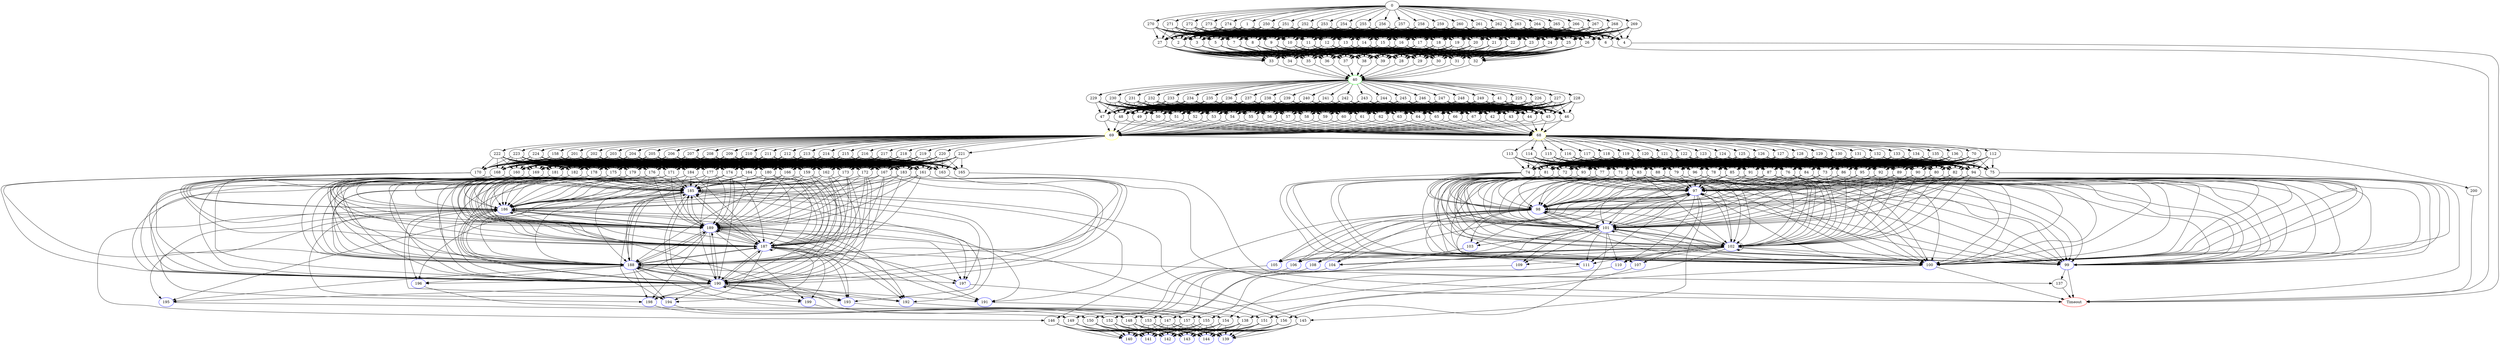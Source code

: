digraph G {
	0 -> 1;
	0 -> 250;
	0 -> 251;
	0 -> 252;
	0 -> 253;
	0 -> 254;
	0 -> 255;
	0 -> 256;
	0 -> 257;
	0 -> 258;
	0 -> 259;
	0 -> 260;
	0 -> 261;
	0 -> 262;
	0 -> 263;
	0 -> 264;
	0 -> 265;
	0 -> 266;
	0 -> 267;
	0 -> 268;
	0 -> 269;
	0 -> 270;
	0 -> 271;
	0 -> 272;
	0 -> 273;
	0 -> 274;
	1 -> 2;
	1 -> 3;
	1 -> 4;
	1 -> 5;
	1 -> 6;
	1 -> 7;
	1 -> 8;
	1 -> 9;
	1 -> 10;
	1 -> 11;
	1 -> 12;
	1 -> 13;
	1 -> 14;
	1 -> 15;
	1 -> 16;
	1 -> 17;
	1 -> 18;
	1 -> 19;
	1 -> 20;
	1 -> 21;
	1 -> 22;
	1 -> 23;
	1 -> 24;
	1 -> 25;
	1 -> 26;
	1 -> 27;
	2 -> 28;
	2 -> 29;
	2 -> 30;
	2 -> 31;
	2 -> 32;
	2 -> 33;
	2 -> 34;
	2 -> 35;
	2 -> 36;
	2 -> 37;
	2 -> 38;
	2 -> 39;
	3 -> 28;
	3 -> 29;
	3 -> 30;
	3 -> 31;
	3 -> 32;
	3 -> 33;
	3 -> 34;
	3 -> 35;
	3 -> 36;
	3 -> 37;
	3 -> 38;
	3 -> 39;
	4 -> "Timeout";
Timeout [color=red];
	5 -> 28;
	5 -> 29;
	5 -> 30;
	5 -> 31;
	5 -> 32;
	5 -> 33;
	5 -> 34;
	5 -> 35;
	5 -> 36;
	5 -> 37;
	5 -> 38;
	5 -> 39;
	6 -> "Timeout";
Timeout [color=red];
	7 -> 28;
	7 -> 29;
	7 -> 30;
	7 -> 31;
	7 -> 32;
	7 -> 33;
	7 -> 34;
	7 -> 35;
	7 -> 36;
	7 -> 37;
	7 -> 38;
	7 -> 39;
	8 -> 28;
	8 -> 29;
	8 -> 30;
	8 -> 31;
	8 -> 32;
	8 -> 33;
	8 -> 34;
	8 -> 35;
	8 -> 36;
	8 -> 37;
	8 -> 38;
	8 -> 39;
	9 -> 28;
	9 -> 29;
	9 -> 30;
	9 -> 31;
	9 -> 32;
	9 -> 33;
	9 -> 34;
	9 -> 35;
	9 -> 36;
	9 -> 37;
	9 -> 38;
	9 -> 39;
	10 -> 28;
	10 -> 29;
	10 -> 30;
	10 -> 31;
	10 -> 32;
	10 -> 33;
	10 -> 34;
	10 -> 35;
	10 -> 36;
	10 -> 37;
	10 -> 38;
	10 -> 39;
	11 -> 28;
	11 -> 29;
	11 -> 30;
	11 -> 31;
	11 -> 32;
	11 -> 33;
	11 -> 34;
	11 -> 35;
	11 -> 36;
	11 -> 37;
	11 -> 38;
	11 -> 39;
	12 -> 28;
	12 -> 29;
	12 -> 30;
	12 -> 31;
	12 -> 32;
	12 -> 33;
	12 -> 34;
	12 -> 35;
	12 -> 36;
	12 -> 37;
	12 -> 38;
	12 -> 39;
	13 -> 28;
	13 -> 29;
	13 -> 30;
	13 -> 31;
	13 -> 32;
	13 -> 33;
	13 -> 34;
	13 -> 35;
	13 -> 36;
	13 -> 37;
	13 -> 38;
	13 -> 39;
	14 -> 28;
	14 -> 29;
	14 -> 30;
	14 -> 31;
	14 -> 32;
	14 -> 33;
	14 -> 34;
	14 -> 35;
	14 -> 36;
	14 -> 37;
	14 -> 38;
	14 -> 39;
	15 -> 28;
	15 -> 29;
	15 -> 30;
	15 -> 31;
	15 -> 32;
	15 -> 33;
	15 -> 34;
	15 -> 35;
	15 -> 36;
	15 -> 37;
	15 -> 38;
	15 -> 39;
	16 -> 28;
	16 -> 29;
	16 -> 30;
	16 -> 31;
	16 -> 32;
	16 -> 33;
	16 -> 34;
	16 -> 35;
	16 -> 36;
	16 -> 37;
	16 -> 38;
	16 -> 39;
	17 -> 28;
	17 -> 29;
	17 -> 30;
	17 -> 31;
	17 -> 32;
	17 -> 33;
	17 -> 34;
	17 -> 35;
	17 -> 36;
	17 -> 37;
	17 -> 38;
	17 -> 39;
	18 -> 28;
	18 -> 29;
	18 -> 30;
	18 -> 31;
	18 -> 32;
	18 -> 33;
	18 -> 34;
	18 -> 35;
	18 -> 36;
	18 -> 37;
	18 -> 38;
	18 -> 39;
	19 -> 28;
	19 -> 29;
	19 -> 30;
	19 -> 31;
	19 -> 32;
	19 -> 33;
	19 -> 34;
	19 -> 35;
	19 -> 36;
	19 -> 37;
	19 -> 38;
	19 -> 39;
	20 -> 28;
	20 -> 29;
	20 -> 30;
	20 -> 31;
	20 -> 32;
	20 -> 33;
	20 -> 34;
	20 -> 35;
	20 -> 36;
	20 -> 37;
	20 -> 38;
	20 -> 39;
	21 -> 28;
	21 -> 29;
	21 -> 30;
	21 -> 31;
	21 -> 32;
	21 -> 33;
	21 -> 34;
	21 -> 35;
	21 -> 36;
	21 -> 37;
	21 -> 38;
	21 -> 39;
	22 -> 28;
	22 -> 29;
	22 -> 30;
	22 -> 31;
	22 -> 32;
	22 -> 33;
	22 -> 34;
	22 -> 35;
	22 -> 36;
	22 -> 37;
	22 -> 38;
	22 -> 39;
	23 -> 28;
	23 -> 29;
	23 -> 30;
	23 -> 31;
	23 -> 32;
	23 -> 33;
	23 -> 34;
	23 -> 35;
	23 -> 36;
	23 -> 37;
	23 -> 38;
	23 -> 39;
	24 -> 28;
	24 -> 29;
	24 -> 30;
	24 -> 31;
	24 -> 32;
	24 -> 33;
	24 -> 34;
	24 -> 35;
	24 -> 36;
	24 -> 37;
	24 -> 38;
	24 -> 39;
	25 -> 28;
	25 -> 29;
	25 -> 30;
	25 -> 31;
	25 -> 32;
	25 -> 33;
	25 -> 34;
	25 -> 35;
	25 -> 36;
	25 -> 37;
	25 -> 38;
	25 -> 39;
	26 -> 28;
	26 -> 29;
	26 -> 30;
	26 -> 31;
	26 -> 32;
	26 -> 33;
	26 -> 34;
	26 -> 35;
	26 -> 36;
	26 -> 37;
	26 -> 38;
	26 -> 39;
	27 -> 28;
	27 -> 29;
	27 -> 30;
	27 -> 31;
	27 -> 32;
	27 -> 33;
	27 -> 34;
	27 -> 35;
	27 -> 36;
	27 -> 37;
	27 -> 38;
	27 -> 39;
	28 -> "40";
40 [color=green];
	29 -> "40";
40 [color=green];
	30 -> "40";
40 [color=green];
	31 -> "40";
40 [color=green];
	32 -> "40";
40 [color=green];
	33 -> "40";
40 [color=green];
	34 -> "40";
40 [color=green];
	35 -> "40";
40 [color=green];
	36 -> "40";
40 [color=green];
	37 -> "40";
40 [color=green];
	38 -> "40";
40 [color=green];
	39 -> "40";
40 [color=green];
	40 -> 41;
	40 -> 225;
	40 -> 226;
	40 -> 227;
	40 -> 228;
	40 -> 229;
	40 -> 230;
	40 -> 231;
	40 -> 232;
	40 -> 233;
	40 -> 234;
	40 -> 235;
	40 -> 236;
	40 -> 237;
	40 -> 238;
	40 -> 239;
	40 -> 240;
	40 -> 241;
	40 -> 242;
	40 -> 243;
	40 -> 244;
	40 -> 245;
	40 -> 246;
	40 -> 247;
	40 -> 248;
	40 -> 249;
	41 -> 42;
	41 -> 43;
	41 -> 44;
	41 -> 45;
	41 -> 46;
	41 -> 47;
	41 -> 48;
	41 -> 49;
	41 -> 50;
	41 -> 51;
	41 -> 52;
	41 -> 53;
	41 -> 54;
	41 -> 55;
	41 -> 56;
	41 -> 57;
	41 -> 58;
	41 -> 59;
	41 -> 60;
	41 -> 61;
	41 -> 62;
	41 -> 63;
	41 -> 64;
	41 -> 65;
	41 -> 66;
	41 -> 67;
	42 -> "68";
68 [color=yellow];
	42 -> "69";
69 [color=yellow];
	43 -> "68";
68 [color=yellow];
	43 -> "69";
69 [color=yellow];
	44 -> "68";
68 [color=yellow];
	44 -> "69";
69 [color=yellow];
	45 -> "68";
68 [color=yellow];
	45 -> "69";
69 [color=yellow];
	46 -> "68";
68 [color=yellow];
	46 -> "69";
69 [color=yellow];
	47 -> "68";
68 [color=yellow];
	47 -> "69";
69 [color=yellow];
	48 -> "68";
68 [color=yellow];
	48 -> "69";
69 [color=yellow];
	49 -> "68";
68 [color=yellow];
	49 -> "69";
69 [color=yellow];
	50 -> "68";
68 [color=yellow];
	50 -> "69";
69 [color=yellow];
	51 -> "68";
68 [color=yellow];
	51 -> "69";
69 [color=yellow];
	52 -> "68";
68 [color=yellow];
	52 -> "69";
69 [color=yellow];
	53 -> "68";
68 [color=yellow];
	53 -> "69";
69 [color=yellow];
	54 -> "68";
68 [color=yellow];
	54 -> "69";
69 [color=yellow];
	55 -> "68";
68 [color=yellow];
	55 -> "69";
69 [color=yellow];
	56 -> "68";
68 [color=yellow];
	56 -> "69";
69 [color=yellow];
	57 -> "68";
68 [color=yellow];
	57 -> "69";
69 [color=yellow];
	58 -> "68";
68 [color=yellow];
	58 -> "69";
69 [color=yellow];
	59 -> "68";
68 [color=yellow];
	59 -> "69";
69 [color=yellow];
	60 -> "68";
68 [color=yellow];
	60 -> "69";
69 [color=yellow];
	61 -> "68";
68 [color=yellow];
	61 -> "69";
69 [color=yellow];
	62 -> "68";
68 [color=yellow];
	62 -> "69";
69 [color=yellow];
	63 -> "68";
68 [color=yellow];
	63 -> "69";
69 [color=yellow];
	64 -> "68";
68 [color=yellow];
	64 -> "69";
69 [color=yellow];
	65 -> "68";
68 [color=yellow];
	65 -> "69";
69 [color=yellow];
	66 -> "68";
68 [color=yellow];
	66 -> "69";
69 [color=yellow];
	67 -> "68";
68 [color=yellow];
	67 -> "69";
69 [color=yellow];
	68 -> 70;
	68 -> 112;
	68 -> 113;
	68 -> 114;
	68 -> 115;
	68 -> 116;
	68 -> 117;
	68 -> 118;
	68 -> 119;
	68 -> 120;
	68 -> 121;
	68 -> 122;
	68 -> 123;
	68 -> 124;
	68 -> 125;
	68 -> 126;
	68 -> 127;
	68 -> 128;
	68 -> 129;
	68 -> 130;
	68 -> 131;
	68 -> 132;
	68 -> 133;
	68 -> 134;
	68 -> 135;
	68 -> 136;
	69 -> 158;
	69 -> 200;
	69 -> 201;
	69 -> 202;
	69 -> 203;
	69 -> 204;
	69 -> 205;
	69 -> 206;
	69 -> 207;
	69 -> 208;
	69 -> 209;
	69 -> 210;
	69 -> 211;
	69 -> 212;
	69 -> 213;
	69 -> 214;
	69 -> 215;
	69 -> 216;
	69 -> 217;
	69 -> 218;
	69 -> 219;
	69 -> 220;
	69 -> 221;
	69 -> 222;
	69 -> 223;
	69 -> 224;
	70 -> 71;
	70 -> 72;
	70 -> 73;
	70 -> 74;
	70 -> 75;
	70 -> 76;
	70 -> 77;
	70 -> 78;
	70 -> 79;
	70 -> 80;
	70 -> 81;
	70 -> 82;
	70 -> 83;
	70 -> 84;
	70 -> 85;
	70 -> 86;
	70 -> 87;
	70 -> 88;
	70 -> 89;
	70 -> 90;
	70 -> 91;
	70 -> 92;
	70 -> 93;
	70 -> 94;
	70 -> 95;
	70 -> 96;
	71 -> "97";
97 [color=blue];
	71 -> "98";
98 [color=blue];
	71 -> "99";
99 [color=blue];
	71 -> "100";
100 [color=blue];
	71 -> "101";
101 [color=blue];
	71 -> "102";
102 [color=blue];
	72 -> "97";
97 [color=blue];
	72 -> "98";
98 [color=blue];
	72 -> "99";
99 [color=blue];
	72 -> "100";
100 [color=blue];
	72 -> "101";
101 [color=blue];
	72 -> "102";
102 [color=blue];
	73 -> "97";
97 [color=blue];
	73 -> "98";
98 [color=blue];
	73 -> "99";
99 [color=blue];
	73 -> "100";
100 [color=blue];
	73 -> "101";
101 [color=blue];
	73 -> "102";
102 [color=blue];
	74 -> "97";
97 [color=blue];
	74 -> "98";
98 [color=blue];
	74 -> "99";
99 [color=blue];
	74 -> "100";
100 [color=blue];
	74 -> "101";
101 [color=blue];
	74 -> "102";
102 [color=blue];
	75 -> "Timeout";
Timeout [color=red];
	76 -> "97";
97 [color=blue];
	76 -> "98";
98 [color=blue];
	76 -> "99";
99 [color=blue];
	76 -> "100";
100 [color=blue];
	76 -> "101";
101 [color=blue];
	76 -> "102";
102 [color=blue];
	77 -> "97";
97 [color=blue];
	77 -> "98";
98 [color=blue];
	77 -> "99";
99 [color=blue];
	77 -> "100";
100 [color=blue];
	77 -> "101";
101 [color=blue];
	77 -> "102";
102 [color=blue];
	78 -> "97";
97 [color=blue];
	78 -> "98";
98 [color=blue];
	78 -> "99";
99 [color=blue];
	78 -> "100";
100 [color=blue];
	78 -> "101";
101 [color=blue];
	78 -> "102";
102 [color=blue];
	79 -> "97";
97 [color=blue];
	79 -> "98";
98 [color=blue];
	79 -> "99";
99 [color=blue];
	79 -> "100";
100 [color=blue];
	79 -> "101";
101 [color=blue];
	79 -> "102";
102 [color=blue];
	80 -> "97";
97 [color=blue];
	80 -> "98";
98 [color=blue];
	80 -> "99";
99 [color=blue];
	80 -> "100";
100 [color=blue];
	80 -> "101";
101 [color=blue];
	80 -> "102";
102 [color=blue];
	81 -> "97";
97 [color=blue];
	81 -> "98";
98 [color=blue];
	81 -> "99";
99 [color=blue];
	81 -> "100";
100 [color=blue];
	81 -> "101";
101 [color=blue];
	81 -> "102";
102 [color=blue];
	82 -> "97";
97 [color=blue];
	82 -> "98";
98 [color=blue];
	82 -> "99";
99 [color=blue];
	82 -> "100";
100 [color=blue];
	82 -> "101";
101 [color=blue];
	82 -> "102";
102 [color=blue];
	83 -> "97";
97 [color=blue];
	83 -> "98";
98 [color=blue];
	83 -> "99";
99 [color=blue];
	83 -> "100";
100 [color=blue];
	83 -> "101";
101 [color=blue];
	83 -> "102";
102 [color=blue];
	84 -> "97";
97 [color=blue];
	84 -> "98";
98 [color=blue];
	84 -> "99";
99 [color=blue];
	84 -> "100";
100 [color=blue];
	84 -> "101";
101 [color=blue];
	84 -> "102";
102 [color=blue];
	85 -> "97";
97 [color=blue];
	85 -> "98";
98 [color=blue];
	85 -> "99";
99 [color=blue];
	85 -> "100";
100 [color=blue];
	85 -> "101";
101 [color=blue];
	85 -> "102";
102 [color=blue];
	86 -> "97";
97 [color=blue];
	86 -> "98";
98 [color=blue];
	86 -> "99";
99 [color=blue];
	86 -> "100";
100 [color=blue];
	86 -> "101";
101 [color=blue];
	86 -> "102";
102 [color=blue];
	87 -> "97";
97 [color=blue];
	87 -> "98";
98 [color=blue];
	87 -> "99";
99 [color=blue];
	87 -> "100";
100 [color=blue];
	87 -> "101";
101 [color=blue];
	87 -> "102";
102 [color=blue];
	88 -> "97";
97 [color=blue];
	88 -> "98";
98 [color=blue];
	88 -> "99";
99 [color=blue];
	88 -> "100";
100 [color=blue];
	88 -> "101";
101 [color=blue];
	88 -> "102";
102 [color=blue];
	89 -> "97";
97 [color=blue];
	89 -> "98";
98 [color=blue];
	89 -> "99";
99 [color=blue];
	89 -> "100";
100 [color=blue];
	89 -> "101";
101 [color=blue];
	89 -> "102";
102 [color=blue];
	90 -> "97";
97 [color=blue];
	90 -> "98";
98 [color=blue];
	90 -> "99";
99 [color=blue];
	90 -> "100";
100 [color=blue];
	90 -> "101";
101 [color=blue];
	90 -> "102";
102 [color=blue];
	91 -> "97";
97 [color=blue];
	91 -> "98";
98 [color=blue];
	91 -> "99";
99 [color=blue];
	91 -> "100";
100 [color=blue];
	91 -> "101";
101 [color=blue];
	91 -> "102";
102 [color=blue];
	92 -> "97";
97 [color=blue];
	92 -> "98";
98 [color=blue];
	92 -> "99";
99 [color=blue];
	92 -> "100";
100 [color=blue];
	92 -> "101";
101 [color=blue];
	92 -> "102";
102 [color=blue];
	93 -> "97";
97 [color=blue];
	93 -> "98";
98 [color=blue];
	93 -> "99";
99 [color=blue];
	93 -> "100";
100 [color=blue];
	93 -> "101";
101 [color=blue];
	93 -> "102";
102 [color=blue];
	94 -> "97";
97 [color=blue];
	94 -> "98";
98 [color=blue];
	94 -> "99";
99 [color=blue];
	94 -> "100";
100 [color=blue];
	94 -> "101";
101 [color=blue];
	94 -> "102";
102 [color=blue];
	95 -> "97";
97 [color=blue];
	95 -> "98";
98 [color=blue];
	95 -> "99";
99 [color=blue];
	95 -> "100";
100 [color=blue];
	95 -> "101";
101 [color=blue];
	95 -> "102";
102 [color=blue];
	96 -> "97";
97 [color=blue];
	96 -> "98";
98 [color=blue];
	96 -> "99";
99 [color=blue];
	96 -> "100";
100 [color=blue];
	96 -> "101";
101 [color=blue];
	96 -> "102";
102 [color=blue];
	97 -> "97";
97 [color=blue];
	97 -> "98";
98 [color=blue];
	97 -> "99";
99 [color=blue];
	97 -> "100";
100 [color=blue];
	97 -> "103";
103 [color=blue];
	97 -> "104";
104 [color=blue];
	97 -> "105";
105 [color=blue];
	97 -> "106";
106 [color=blue];
	97 -> "107";
107 [color=blue];
	97 -> "108";
108 [color=blue];
	97 -> "109";
109 [color=blue];
	97 -> "110";
110 [color=blue];
	97 -> "111";
111 [color=blue];
	97 -> 145;
	98 -> "97";
97 [color=blue];
	98 -> "98";
98 [color=blue];
	98 -> "99";
99 [color=blue];
	98 -> "100";
100 [color=blue];
	98 -> "101";
101 [color=blue];
	98 -> "102";
102 [color=blue];
	98 -> "103";
103 [color=blue];
	98 -> "104";
104 [color=blue];
	98 -> "105";
105 [color=blue];
	98 -> "106";
106 [color=blue];
	98 -> "107";
107 [color=blue];
	98 -> "108";
108 [color=blue];
	98 -> "111";
111 [color=blue];
	98 -> 146;
	99 -> 137;
	99 -> "Timeout";
Timeout [color=red];
	100 -> 138;
	100 -> "Timeout";
Timeout [color=red];
	101 -> "97";
97 [color=blue];
	101 -> "98";
98 [color=blue];
	101 -> "99";
99 [color=blue];
	101 -> "100";
100 [color=blue];
	101 -> "101";
101 [color=blue];
	101 -> "102";
102 [color=blue];
	101 -> "103";
103 [color=blue];
	101 -> "104";
104 [color=blue];
	101 -> "105";
105 [color=blue];
	101 -> "106";
106 [color=blue];
	101 -> "109";
109 [color=blue];
	101 -> "110";
110 [color=blue];
	101 -> "111";
111 [color=blue];
	101 -> 156;
	102 -> "97";
97 [color=blue];
	102 -> "99";
99 [color=blue];
	102 -> "100";
100 [color=blue];
	102 -> "101";
101 [color=blue];
	102 -> "102";
102 [color=blue];
	102 -> "104";
104 [color=blue];
	102 -> "105";
105 [color=blue];
	102 -> "106";
106 [color=blue];
	102 -> "107";
107 [color=blue];
	102 -> "108";
108 [color=blue];
	102 -> "109";
109 [color=blue];
	102 -> "110";
110 [color=blue];
	102 -> "111";
111 [color=blue];
	102 -> 157;
	103 -> 147;
	104 -> 148;
	105 -> 149;
	106 -> 150;
	107 -> 151;
	108 -> 152;
	109 -> 153;
	110 -> 154;
	111 -> 155;
	112 -> 71;
	112 -> 72;
	112 -> 73;
	112 -> 74;
	112 -> 75;
	112 -> 76;
	112 -> 77;
	112 -> 78;
	112 -> 79;
	112 -> 80;
	112 -> 81;
	112 -> 82;
	112 -> 83;
	112 -> 84;
	112 -> 85;
	112 -> 86;
	112 -> 87;
	112 -> 88;
	112 -> 89;
	112 -> 90;
	112 -> 91;
	112 -> 92;
	112 -> 93;
	112 -> 94;
	112 -> 95;
	112 -> 96;
	113 -> 71;
	113 -> 72;
	113 -> 73;
	113 -> 74;
	113 -> 75;
	113 -> 76;
	113 -> 77;
	113 -> 78;
	113 -> 79;
	113 -> 80;
	113 -> 81;
	113 -> 82;
	113 -> 83;
	113 -> 84;
	113 -> 85;
	113 -> 86;
	113 -> 87;
	113 -> 88;
	113 -> 89;
	113 -> 90;
	113 -> 91;
	113 -> 92;
	113 -> 93;
	113 -> 94;
	113 -> 95;
	113 -> 96;
	114 -> 71;
	114 -> 72;
	114 -> 73;
	114 -> 74;
	114 -> 75;
	114 -> 76;
	114 -> 77;
	114 -> 78;
	114 -> 79;
	114 -> 80;
	114 -> 81;
	114 -> 82;
	114 -> 83;
	114 -> 84;
	114 -> 85;
	114 -> 86;
	114 -> 87;
	114 -> 88;
	114 -> 89;
	114 -> 90;
	114 -> 91;
	114 -> 92;
	114 -> 93;
	114 -> 94;
	114 -> 95;
	114 -> 96;
	115 -> 71;
	115 -> 72;
	115 -> 73;
	115 -> 74;
	115 -> 75;
	115 -> 76;
	115 -> 77;
	115 -> 78;
	115 -> 79;
	115 -> 80;
	115 -> 81;
	115 -> 82;
	115 -> 83;
	115 -> 84;
	115 -> 85;
	115 -> 86;
	115 -> 87;
	115 -> 88;
	115 -> 89;
	115 -> 90;
	115 -> 91;
	115 -> 92;
	115 -> 93;
	115 -> 94;
	115 -> 95;
	115 -> 96;
	116 -> 71;
	116 -> 72;
	116 -> 73;
	116 -> 74;
	116 -> 75;
	116 -> 76;
	116 -> 77;
	116 -> 78;
	116 -> 79;
	116 -> 80;
	116 -> 81;
	116 -> 82;
	116 -> 83;
	116 -> 84;
	116 -> 85;
	116 -> 86;
	116 -> 87;
	116 -> 88;
	116 -> 89;
	116 -> 90;
	116 -> 91;
	116 -> 92;
	116 -> 93;
	116 -> 94;
	116 -> 95;
	116 -> 96;
	117 -> 71;
	117 -> 72;
	117 -> 73;
	117 -> 74;
	117 -> 75;
	117 -> 76;
	117 -> 77;
	117 -> 78;
	117 -> 79;
	117 -> 80;
	117 -> 81;
	117 -> 82;
	117 -> 83;
	117 -> 84;
	117 -> 85;
	117 -> 86;
	117 -> 87;
	117 -> 88;
	117 -> 89;
	117 -> 90;
	117 -> 91;
	117 -> 92;
	117 -> 93;
	117 -> 94;
	117 -> 95;
	117 -> 96;
	118 -> 71;
	118 -> 72;
	118 -> 73;
	118 -> 74;
	118 -> 75;
	118 -> 76;
	118 -> 77;
	118 -> 78;
	118 -> 79;
	118 -> 80;
	118 -> 81;
	118 -> 82;
	118 -> 83;
	118 -> 84;
	118 -> 85;
	118 -> 86;
	118 -> 87;
	118 -> 88;
	118 -> 89;
	118 -> 90;
	118 -> 91;
	118 -> 92;
	118 -> 93;
	118 -> 94;
	118 -> 95;
	118 -> 96;
	119 -> 71;
	119 -> 72;
	119 -> 73;
	119 -> 74;
	119 -> 75;
	119 -> 76;
	119 -> 77;
	119 -> 78;
	119 -> 79;
	119 -> 80;
	119 -> 81;
	119 -> 82;
	119 -> 83;
	119 -> 84;
	119 -> 85;
	119 -> 86;
	119 -> 87;
	119 -> 88;
	119 -> 89;
	119 -> 90;
	119 -> 91;
	119 -> 92;
	119 -> 93;
	119 -> 94;
	119 -> 95;
	119 -> 96;
	120 -> 71;
	120 -> 72;
	120 -> 73;
	120 -> 74;
	120 -> 75;
	120 -> 76;
	120 -> 77;
	120 -> 78;
	120 -> 79;
	120 -> 80;
	120 -> 81;
	120 -> 82;
	120 -> 83;
	120 -> 84;
	120 -> 85;
	120 -> 86;
	120 -> 87;
	120 -> 88;
	120 -> 89;
	120 -> 90;
	120 -> 91;
	120 -> 92;
	120 -> 93;
	120 -> 94;
	120 -> 95;
	120 -> 96;
	121 -> 71;
	121 -> 72;
	121 -> 73;
	121 -> 74;
	121 -> 75;
	121 -> 76;
	121 -> 77;
	121 -> 78;
	121 -> 79;
	121 -> 80;
	121 -> 81;
	121 -> 82;
	121 -> 83;
	121 -> 84;
	121 -> 85;
	121 -> 86;
	121 -> 87;
	121 -> 88;
	121 -> 89;
	121 -> 90;
	121 -> 91;
	121 -> 92;
	121 -> 93;
	121 -> 94;
	121 -> 95;
	121 -> 96;
	122 -> 71;
	122 -> 72;
	122 -> 73;
	122 -> 74;
	122 -> 75;
	122 -> 76;
	122 -> 77;
	122 -> 78;
	122 -> 79;
	122 -> 80;
	122 -> 81;
	122 -> 82;
	122 -> 83;
	122 -> 84;
	122 -> 85;
	122 -> 86;
	122 -> 87;
	122 -> 88;
	122 -> 89;
	122 -> 90;
	122 -> 91;
	122 -> 92;
	122 -> 93;
	122 -> 94;
	122 -> 95;
	122 -> 96;
	123 -> 71;
	123 -> 72;
	123 -> 73;
	123 -> 74;
	123 -> 75;
	123 -> 76;
	123 -> 77;
	123 -> 78;
	123 -> 79;
	123 -> 80;
	123 -> 81;
	123 -> 82;
	123 -> 83;
	123 -> 84;
	123 -> 85;
	123 -> 86;
	123 -> 87;
	123 -> 88;
	123 -> 89;
	123 -> 90;
	123 -> 91;
	123 -> 92;
	123 -> 93;
	123 -> 94;
	123 -> 95;
	123 -> 96;
	124 -> 71;
	124 -> 72;
	124 -> 73;
	124 -> 74;
	124 -> 75;
	124 -> 76;
	124 -> 77;
	124 -> 78;
	124 -> 79;
	124 -> 80;
	124 -> 81;
	124 -> 82;
	124 -> 83;
	124 -> 84;
	124 -> 85;
	124 -> 86;
	124 -> 87;
	124 -> 88;
	124 -> 89;
	124 -> 90;
	124 -> 91;
	124 -> 92;
	124 -> 93;
	124 -> 94;
	124 -> 95;
	124 -> 96;
	125 -> 71;
	125 -> 72;
	125 -> 73;
	125 -> 74;
	125 -> 75;
	125 -> 76;
	125 -> 77;
	125 -> 78;
	125 -> 79;
	125 -> 80;
	125 -> 81;
	125 -> 82;
	125 -> 83;
	125 -> 84;
	125 -> 85;
	125 -> 86;
	125 -> 87;
	125 -> 88;
	125 -> 89;
	125 -> 90;
	125 -> 91;
	125 -> 92;
	125 -> 93;
	125 -> 94;
	125 -> 95;
	125 -> 96;
	126 -> 71;
	126 -> 72;
	126 -> 73;
	126 -> 74;
	126 -> 75;
	126 -> 76;
	126 -> 77;
	126 -> 78;
	126 -> 79;
	126 -> 80;
	126 -> 81;
	126 -> 82;
	126 -> 83;
	126 -> 84;
	126 -> 85;
	126 -> 86;
	126 -> 87;
	126 -> 88;
	126 -> 89;
	126 -> 90;
	126 -> 91;
	126 -> 92;
	126 -> 93;
	126 -> 94;
	126 -> 95;
	126 -> 96;
	127 -> 71;
	127 -> 72;
	127 -> 73;
	127 -> 74;
	127 -> 75;
	127 -> 76;
	127 -> 77;
	127 -> 78;
	127 -> 79;
	127 -> 80;
	127 -> 81;
	127 -> 82;
	127 -> 83;
	127 -> 84;
	127 -> 85;
	127 -> 86;
	127 -> 87;
	127 -> 88;
	127 -> 89;
	127 -> 90;
	127 -> 91;
	127 -> 92;
	127 -> 93;
	127 -> 94;
	127 -> 95;
	127 -> 96;
	128 -> 71;
	128 -> 72;
	128 -> 73;
	128 -> 74;
	128 -> 75;
	128 -> 76;
	128 -> 77;
	128 -> 78;
	128 -> 79;
	128 -> 80;
	128 -> 81;
	128 -> 82;
	128 -> 83;
	128 -> 84;
	128 -> 85;
	128 -> 86;
	128 -> 87;
	128 -> 88;
	128 -> 89;
	128 -> 90;
	128 -> 91;
	128 -> 92;
	128 -> 93;
	128 -> 94;
	128 -> 95;
	128 -> 96;
	129 -> 71;
	129 -> 72;
	129 -> 73;
	129 -> 74;
	129 -> 75;
	129 -> 76;
	129 -> 77;
	129 -> 78;
	129 -> 79;
	129 -> 80;
	129 -> 81;
	129 -> 82;
	129 -> 83;
	129 -> 84;
	129 -> 85;
	129 -> 86;
	129 -> 87;
	129 -> 88;
	129 -> 89;
	129 -> 90;
	129 -> 91;
	129 -> 92;
	129 -> 93;
	129 -> 94;
	129 -> 95;
	129 -> 96;
	130 -> 71;
	130 -> 72;
	130 -> 73;
	130 -> 74;
	130 -> 75;
	130 -> 76;
	130 -> 77;
	130 -> 78;
	130 -> 79;
	130 -> 80;
	130 -> 81;
	130 -> 82;
	130 -> 83;
	130 -> 84;
	130 -> 85;
	130 -> 86;
	130 -> 87;
	130 -> 88;
	130 -> 89;
	130 -> 90;
	130 -> 91;
	130 -> 92;
	130 -> 93;
	130 -> 94;
	130 -> 95;
	130 -> 96;
	131 -> 71;
	131 -> 72;
	131 -> 73;
	131 -> 74;
	131 -> 75;
	131 -> 76;
	131 -> 77;
	131 -> 78;
	131 -> 79;
	131 -> 80;
	131 -> 81;
	131 -> 82;
	131 -> 83;
	131 -> 84;
	131 -> 85;
	131 -> 86;
	131 -> 87;
	131 -> 88;
	131 -> 89;
	131 -> 90;
	131 -> 91;
	131 -> 92;
	131 -> 93;
	131 -> 94;
	131 -> 95;
	131 -> 96;
	132 -> 71;
	132 -> 72;
	132 -> 73;
	132 -> 74;
	132 -> 75;
	132 -> 76;
	132 -> 77;
	132 -> 78;
	132 -> 79;
	132 -> 80;
	132 -> 81;
	132 -> 82;
	132 -> 83;
	132 -> 84;
	132 -> 85;
	132 -> 86;
	132 -> 87;
	132 -> 88;
	132 -> 89;
	132 -> 90;
	132 -> 91;
	132 -> 92;
	132 -> 93;
	132 -> 94;
	132 -> 95;
	132 -> 96;
	133 -> 71;
	133 -> 72;
	133 -> 73;
	133 -> 74;
	133 -> 75;
	133 -> 76;
	133 -> 77;
	133 -> 78;
	133 -> 79;
	133 -> 80;
	133 -> 81;
	133 -> 82;
	133 -> 83;
	133 -> 84;
	133 -> 85;
	133 -> 86;
	133 -> 87;
	133 -> 88;
	133 -> 89;
	133 -> 90;
	133 -> 91;
	133 -> 92;
	133 -> 93;
	133 -> 94;
	133 -> 95;
	133 -> 96;
	134 -> 71;
	134 -> 72;
	134 -> 73;
	134 -> 74;
	134 -> 75;
	134 -> 76;
	134 -> 77;
	134 -> 78;
	134 -> 79;
	134 -> 80;
	134 -> 81;
	134 -> 82;
	134 -> 83;
	134 -> 84;
	134 -> 85;
	134 -> 86;
	134 -> 87;
	134 -> 88;
	134 -> 89;
	134 -> 90;
	134 -> 91;
	134 -> 92;
	134 -> 93;
	134 -> 94;
	134 -> 95;
	134 -> 96;
	135 -> 71;
	135 -> 72;
	135 -> 73;
	135 -> 74;
	135 -> 75;
	135 -> 76;
	135 -> 77;
	135 -> 78;
	135 -> 79;
	135 -> 80;
	135 -> 81;
	135 -> 82;
	135 -> 83;
	135 -> 84;
	135 -> 85;
	135 -> 86;
	135 -> 87;
	135 -> 88;
	135 -> 89;
	135 -> 90;
	135 -> 91;
	135 -> 92;
	135 -> 93;
	135 -> 94;
	135 -> 95;
	135 -> 96;
	136 -> 71;
	136 -> 72;
	136 -> 73;
	136 -> 74;
	136 -> 75;
	136 -> 76;
	136 -> 77;
	136 -> 78;
	136 -> 79;
	136 -> 80;
	136 -> 81;
	136 -> 82;
	136 -> 83;
	136 -> 84;
	136 -> 85;
	136 -> 86;
	136 -> 87;
	136 -> 88;
	136 -> 89;
	136 -> 90;
	136 -> 91;
	136 -> 92;
	136 -> 93;
	136 -> 94;
	136 -> 95;
	136 -> 96;
	137 -> "Timeout";
Timeout [color=red];
	138 -> "139";
139 [color=blue];
	138 -> "140";
140 [color=blue];
	138 -> "141";
141 [color=blue];
	138 -> "142";
142 [color=blue];
	138 -> "143";
143 [color=blue];
	138 -> "144";
144 [color=blue];
	145 -> "139";
139 [color=blue];
	145 -> "140";
140 [color=blue];
	145 -> "141";
141 [color=blue];
	145 -> "142";
142 [color=blue];
	145 -> "143";
143 [color=blue];
	145 -> "144";
144 [color=blue];
	146 -> "139";
139 [color=blue];
	146 -> "140";
140 [color=blue];
	146 -> "141";
141 [color=blue];
	146 -> "142";
142 [color=blue];
	146 -> "143";
143 [color=blue];
	146 -> "144";
144 [color=blue];
	147 -> "139";
139 [color=blue];
	147 -> "140";
140 [color=blue];
	147 -> "141";
141 [color=blue];
	147 -> "142";
142 [color=blue];
	147 -> "143";
143 [color=blue];
	147 -> "144";
144 [color=blue];
	148 -> "139";
139 [color=blue];
	148 -> "140";
140 [color=blue];
	148 -> "141";
141 [color=blue];
	148 -> "142";
142 [color=blue];
	148 -> "143";
143 [color=blue];
	148 -> "144";
144 [color=blue];
	149 -> "139";
139 [color=blue];
	149 -> "140";
140 [color=blue];
	149 -> "141";
141 [color=blue];
	149 -> "142";
142 [color=blue];
	149 -> "143";
143 [color=blue];
	149 -> "144";
144 [color=blue];
	150 -> "139";
139 [color=blue];
	150 -> "140";
140 [color=blue];
	150 -> "141";
141 [color=blue];
	150 -> "142";
142 [color=blue];
	150 -> "143";
143 [color=blue];
	150 -> "144";
144 [color=blue];
	151 -> "139";
139 [color=blue];
	151 -> "140";
140 [color=blue];
	151 -> "141";
141 [color=blue];
	151 -> "142";
142 [color=blue];
	151 -> "143";
143 [color=blue];
	151 -> "144";
144 [color=blue];
	152 -> "139";
139 [color=blue];
	152 -> "140";
140 [color=blue];
	152 -> "141";
141 [color=blue];
	152 -> "142";
142 [color=blue];
	152 -> "143";
143 [color=blue];
	152 -> "144";
144 [color=blue];
	153 -> "139";
139 [color=blue];
	153 -> "140";
140 [color=blue];
	153 -> "141";
141 [color=blue];
	153 -> "142";
142 [color=blue];
	153 -> "143";
143 [color=blue];
	153 -> "144";
144 [color=blue];
	154 -> "139";
139 [color=blue];
	154 -> "140";
140 [color=blue];
	154 -> "141";
141 [color=blue];
	154 -> "142";
142 [color=blue];
	154 -> "143";
143 [color=blue];
	154 -> "144";
144 [color=blue];
	155 -> "139";
139 [color=blue];
	155 -> "140";
140 [color=blue];
	155 -> "141";
141 [color=blue];
	155 -> "142";
142 [color=blue];
	155 -> "143";
143 [color=blue];
	155 -> "144";
144 [color=blue];
	156 -> "139";
139 [color=blue];
	156 -> "140";
140 [color=blue];
	156 -> "141";
141 [color=blue];
	156 -> "142";
142 [color=blue];
	156 -> "143";
143 [color=blue];
	156 -> "144";
144 [color=blue];
	157 -> "139";
139 [color=blue];
	157 -> "140";
140 [color=blue];
	157 -> "141";
141 [color=blue];
	157 -> "142";
142 [color=blue];
	157 -> "143";
143 [color=blue];
	157 -> "144";
144 [color=blue];
	158 -> 159;
	158 -> 160;
	158 -> 161;
	158 -> 162;
	158 -> 163;
	158 -> 164;
	158 -> 165;
	158 -> 166;
	158 -> 167;
	158 -> 168;
	158 -> 169;
	158 -> 170;
	158 -> 171;
	158 -> 172;
	158 -> 173;
	158 -> 174;
	158 -> 175;
	158 -> 176;
	158 -> 177;
	158 -> 178;
	158 -> 179;
	158 -> 180;
	158 -> 181;
	158 -> 182;
	158 -> 183;
	158 -> 184;
	159 -> "185";
185 [color=blue];
	159 -> "186";
186 [color=blue];
	159 -> "187";
187 [color=blue];
	159 -> "188";
188 [color=blue];
	159 -> "189";
189 [color=blue];
	159 -> "190";
190 [color=blue];
	160 -> "185";
185 [color=blue];
	160 -> "186";
186 [color=blue];
	160 -> "187";
187 [color=blue];
	160 -> "188";
188 [color=blue];
	160 -> "189";
189 [color=blue];
	160 -> "190";
190 [color=blue];
	161 -> "185";
185 [color=blue];
	161 -> "186";
186 [color=blue];
	161 -> "187";
187 [color=blue];
	161 -> "188";
188 [color=blue];
	161 -> "189";
189 [color=blue];
	161 -> "190";
190 [color=blue];
	162 -> "185";
185 [color=blue];
	162 -> "186";
186 [color=blue];
	162 -> "187";
187 [color=blue];
	162 -> "188";
188 [color=blue];
	162 -> "189";
189 [color=blue];
	162 -> "190";
190 [color=blue];
	163 -> "Timeout";
Timeout [color=red];
	164 -> "185";
185 [color=blue];
	164 -> "186";
186 [color=blue];
	164 -> "187";
187 [color=blue];
	164 -> "188";
188 [color=blue];
	164 -> "189";
189 [color=blue];
	164 -> "190";
190 [color=blue];
	165 -> "Timeout";
Timeout [color=red];
	166 -> "185";
185 [color=blue];
	166 -> "186";
186 [color=blue];
	166 -> "187";
187 [color=blue];
	166 -> "188";
188 [color=blue];
	166 -> "189";
189 [color=blue];
	166 -> "190";
190 [color=blue];
	167 -> "185";
185 [color=blue];
	167 -> "186";
186 [color=blue];
	167 -> "187";
187 [color=blue];
	167 -> "188";
188 [color=blue];
	167 -> "189";
189 [color=blue];
	167 -> "190";
190 [color=blue];
	168 -> "185";
185 [color=blue];
	168 -> "186";
186 [color=blue];
	168 -> "187";
187 [color=blue];
	168 -> "188";
188 [color=blue];
	168 -> "189";
189 [color=blue];
	168 -> "190";
190 [color=blue];
	169 -> "185";
185 [color=blue];
	169 -> "186";
186 [color=blue];
	169 -> "187";
187 [color=blue];
	169 -> "188";
188 [color=blue];
	169 -> "189";
189 [color=blue];
	169 -> "190";
190 [color=blue];
	170 -> "185";
185 [color=blue];
	170 -> "186";
186 [color=blue];
	170 -> "187";
187 [color=blue];
	170 -> "188";
188 [color=blue];
	170 -> "189";
189 [color=blue];
	170 -> "190";
190 [color=blue];
	171 -> "185";
185 [color=blue];
	171 -> "186";
186 [color=blue];
	171 -> "187";
187 [color=blue];
	171 -> "188";
188 [color=blue];
	171 -> "189";
189 [color=blue];
	171 -> "190";
190 [color=blue];
	172 -> "185";
185 [color=blue];
	172 -> "186";
186 [color=blue];
	172 -> "187";
187 [color=blue];
	172 -> "188";
188 [color=blue];
	172 -> "189";
189 [color=blue];
	172 -> "190";
190 [color=blue];
	173 -> "185";
185 [color=blue];
	173 -> "186";
186 [color=blue];
	173 -> "187";
187 [color=blue];
	173 -> "188";
188 [color=blue];
	173 -> "189";
189 [color=blue];
	173 -> "190";
190 [color=blue];
	174 -> "185";
185 [color=blue];
	174 -> "186";
186 [color=blue];
	174 -> "187";
187 [color=blue];
	174 -> "188";
188 [color=blue];
	174 -> "189";
189 [color=blue];
	174 -> "190";
190 [color=blue];
	175 -> "185";
185 [color=blue];
	175 -> "186";
186 [color=blue];
	175 -> "187";
187 [color=blue];
	175 -> "188";
188 [color=blue];
	175 -> "189";
189 [color=blue];
	175 -> "190";
190 [color=blue];
	176 -> "185";
185 [color=blue];
	176 -> "186";
186 [color=blue];
	176 -> "187";
187 [color=blue];
	176 -> "188";
188 [color=blue];
	176 -> "189";
189 [color=blue];
	176 -> "190";
190 [color=blue];
	177 -> "185";
185 [color=blue];
	177 -> "186";
186 [color=blue];
	177 -> "187";
187 [color=blue];
	177 -> "188";
188 [color=blue];
	177 -> "189";
189 [color=blue];
	177 -> "190";
190 [color=blue];
	178 -> "185";
185 [color=blue];
	178 -> "186";
186 [color=blue];
	178 -> "187";
187 [color=blue];
	178 -> "188";
188 [color=blue];
	178 -> "189";
189 [color=blue];
	178 -> "190";
190 [color=blue];
	179 -> "185";
185 [color=blue];
	179 -> "186";
186 [color=blue];
	179 -> "187";
187 [color=blue];
	179 -> "188";
188 [color=blue];
	179 -> "189";
189 [color=blue];
	179 -> "190";
190 [color=blue];
	180 -> "185";
185 [color=blue];
	180 -> "186";
186 [color=blue];
	180 -> "187";
187 [color=blue];
	180 -> "188";
188 [color=blue];
	180 -> "189";
189 [color=blue];
	180 -> "190";
190 [color=blue];
	181 -> "185";
185 [color=blue];
	181 -> "186";
186 [color=blue];
	181 -> "187";
187 [color=blue];
	181 -> "188";
188 [color=blue];
	181 -> "189";
189 [color=blue];
	181 -> "190";
190 [color=blue];
	182 -> "185";
185 [color=blue];
	182 -> "186";
186 [color=blue];
	182 -> "187";
187 [color=blue];
	182 -> "188";
188 [color=blue];
	182 -> "189";
189 [color=blue];
	182 -> "190";
190 [color=blue];
	183 -> "185";
185 [color=blue];
	183 -> "186";
186 [color=blue];
	183 -> "187";
187 [color=blue];
	183 -> "188";
188 [color=blue];
	183 -> "189";
189 [color=blue];
	183 -> "190";
190 [color=blue];
	184 -> "185";
185 [color=blue];
	184 -> "186";
186 [color=blue];
	184 -> "187";
187 [color=blue];
	184 -> "188";
188 [color=blue];
	184 -> "189";
189 [color=blue];
	184 -> "190";
190 [color=blue];
	185 -> 145;
	185 -> "185";
185 [color=blue];
	185 -> "186";
186 [color=blue];
	185 -> "187";
187 [color=blue];
	185 -> "188";
188 [color=blue];
	185 -> "189";
189 [color=blue];
	185 -> "190";
190 [color=blue];
	185 -> "191";
191 [color=blue];
	185 -> "192";
192 [color=blue];
	185 -> "193";
193 [color=blue];
	185 -> "194";
194 [color=blue];
	185 -> "195";
195 [color=blue];
	185 -> "196";
196 [color=blue];
	185 -> "197";
197 [color=blue];
	186 -> 146;
	186 -> "185";
185 [color=blue];
	186 -> "186";
186 [color=blue];
	186 -> "189";
189 [color=blue];
	186 -> "190";
190 [color=blue];
	186 -> "191";
191 [color=blue];
	186 -> "192";
192 [color=blue];
	186 -> "193";
193 [color=blue];
	186 -> "194";
194 [color=blue];
	186 -> "195";
195 [color=blue];
	186 -> "196";
196 [color=blue];
	186 -> "197";
197 [color=blue];
	186 -> "198";
198 [color=blue];
	186 -> "199";
199 [color=blue];
	187 -> 137;
	187 -> "185";
185 [color=blue];
	187 -> "186";
186 [color=blue];
	187 -> "187";
187 [color=blue];
	187 -> "188";
188 [color=blue];
	187 -> "189";
189 [color=blue];
	187 -> "190";
190 [color=blue];
	187 -> "191";
191 [color=blue];
	187 -> "192";
192 [color=blue];
	187 -> "193";
193 [color=blue];
	187 -> "194";
194 [color=blue];
	187 -> "197";
197 [color=blue];
	187 -> "198";
198 [color=blue];
	187 -> "199";
199 [color=blue];
	188 -> 138;
	188 -> "185";
185 [color=blue];
	188 -> "186";
186 [color=blue];
	188 -> "187";
187 [color=blue];
	188 -> "188";
188 [color=blue];
	188 -> "189";
189 [color=blue];
	188 -> "190";
190 [color=blue];
	188 -> "192";
192 [color=blue];
	188 -> "193";
193 [color=blue];
	188 -> "194";
194 [color=blue];
	188 -> "195";
195 [color=blue];
	188 -> "196";
196 [color=blue];
	188 -> "197";
197 [color=blue];
	188 -> "198";
198 [color=blue];
	189 -> 156;
	189 -> "185";
185 [color=blue];
	189 -> "186";
186 [color=blue];
	189 -> "187";
187 [color=blue];
	189 -> "188";
188 [color=blue];
	189 -> "189";
189 [color=blue];
	189 -> "190";
190 [color=blue];
	189 -> "191";
191 [color=blue];
	189 -> "192";
192 [color=blue];
	189 -> "193";
193 [color=blue];
	189 -> "196";
196 [color=blue];
	189 -> "197";
197 [color=blue];
	189 -> "198";
198 [color=blue];
	189 -> "199";
199 [color=blue];
	190 -> 157;
	190 -> "185";
185 [color=blue];
	190 -> "186";
186 [color=blue];
	190 -> "187";
187 [color=blue];
	190 -> "188";
188 [color=blue];
	190 -> "189";
189 [color=blue];
	190 -> "190";
190 [color=blue];
	190 -> "191";
191 [color=blue];
	190 -> "192";
192 [color=blue];
	190 -> "193";
193 [color=blue];
	190 -> "194";
194 [color=blue];
	190 -> "195";
195 [color=blue];
	190 -> "198";
198 [color=blue];
	190 -> "199";
199 [color=blue];
	191 -> 154;
	192 -> 155;
	193 -> 147;
	194 -> 148;
	195 -> 149;
	196 -> 150;
	197 -> 151;
	198 -> 152;
	199 -> 153;
	200 -> "Timeout";
Timeout [color=red];
	201 -> 159;
	201 -> 160;
	201 -> 161;
	201 -> 162;
	201 -> 163;
	201 -> 164;
	201 -> 165;
	201 -> 166;
	201 -> 167;
	201 -> 168;
	201 -> 169;
	201 -> 170;
	201 -> 171;
	201 -> 172;
	201 -> 173;
	201 -> 174;
	201 -> 175;
	201 -> 176;
	201 -> 177;
	201 -> 178;
	201 -> 179;
	201 -> 180;
	201 -> 181;
	201 -> 182;
	201 -> 183;
	201 -> 184;
	202 -> 159;
	202 -> 160;
	202 -> 161;
	202 -> 162;
	202 -> 163;
	202 -> 164;
	202 -> 165;
	202 -> 166;
	202 -> 167;
	202 -> 168;
	202 -> 169;
	202 -> 170;
	202 -> 171;
	202 -> 172;
	202 -> 173;
	202 -> 174;
	202 -> 175;
	202 -> 176;
	202 -> 177;
	202 -> 178;
	202 -> 179;
	202 -> 180;
	202 -> 181;
	202 -> 182;
	202 -> 183;
	202 -> 184;
	203 -> 159;
	203 -> 160;
	203 -> 161;
	203 -> 162;
	203 -> 163;
	203 -> 164;
	203 -> 165;
	203 -> 166;
	203 -> 167;
	203 -> 168;
	203 -> 169;
	203 -> 170;
	203 -> 171;
	203 -> 172;
	203 -> 173;
	203 -> 174;
	203 -> 175;
	203 -> 176;
	203 -> 177;
	203 -> 178;
	203 -> 179;
	203 -> 180;
	203 -> 181;
	203 -> 182;
	203 -> 183;
	203 -> 184;
	204 -> 159;
	204 -> 160;
	204 -> 161;
	204 -> 162;
	204 -> 163;
	204 -> 164;
	204 -> 165;
	204 -> 166;
	204 -> 167;
	204 -> 168;
	204 -> 169;
	204 -> 170;
	204 -> 171;
	204 -> 172;
	204 -> 173;
	204 -> 174;
	204 -> 175;
	204 -> 176;
	204 -> 177;
	204 -> 178;
	204 -> 179;
	204 -> 180;
	204 -> 181;
	204 -> 182;
	204 -> 183;
	204 -> 184;
	205 -> 159;
	205 -> 160;
	205 -> 161;
	205 -> 162;
	205 -> 163;
	205 -> 164;
	205 -> 165;
	205 -> 166;
	205 -> 167;
	205 -> 168;
	205 -> 169;
	205 -> 170;
	205 -> 171;
	205 -> 172;
	205 -> 173;
	205 -> 174;
	205 -> 175;
	205 -> 176;
	205 -> 177;
	205 -> 178;
	205 -> 179;
	205 -> 180;
	205 -> 181;
	205 -> 182;
	205 -> 183;
	205 -> 184;
	206 -> 159;
	206 -> 160;
	206 -> 161;
	206 -> 162;
	206 -> 163;
	206 -> 164;
	206 -> 165;
	206 -> 166;
	206 -> 167;
	206 -> 168;
	206 -> 169;
	206 -> 170;
	206 -> 171;
	206 -> 172;
	206 -> 173;
	206 -> 174;
	206 -> 175;
	206 -> 176;
	206 -> 177;
	206 -> 178;
	206 -> 179;
	206 -> 180;
	206 -> 181;
	206 -> 182;
	206 -> 183;
	206 -> 184;
	207 -> 159;
	207 -> 160;
	207 -> 161;
	207 -> 162;
	207 -> 163;
	207 -> 164;
	207 -> 165;
	207 -> 166;
	207 -> 167;
	207 -> 168;
	207 -> 169;
	207 -> 170;
	207 -> 171;
	207 -> 172;
	207 -> 173;
	207 -> 174;
	207 -> 175;
	207 -> 176;
	207 -> 177;
	207 -> 178;
	207 -> 179;
	207 -> 180;
	207 -> 181;
	207 -> 182;
	207 -> 183;
	207 -> 184;
	208 -> 159;
	208 -> 160;
	208 -> 161;
	208 -> 162;
	208 -> 163;
	208 -> 164;
	208 -> 165;
	208 -> 166;
	208 -> 167;
	208 -> 168;
	208 -> 169;
	208 -> 170;
	208 -> 171;
	208 -> 172;
	208 -> 173;
	208 -> 174;
	208 -> 175;
	208 -> 176;
	208 -> 177;
	208 -> 178;
	208 -> 179;
	208 -> 180;
	208 -> 181;
	208 -> 182;
	208 -> 183;
	208 -> 184;
	209 -> 159;
	209 -> 160;
	209 -> 161;
	209 -> 162;
	209 -> 163;
	209 -> 164;
	209 -> 165;
	209 -> 166;
	209 -> 167;
	209 -> 168;
	209 -> 169;
	209 -> 170;
	209 -> 171;
	209 -> 172;
	209 -> 173;
	209 -> 174;
	209 -> 175;
	209 -> 176;
	209 -> 177;
	209 -> 178;
	209 -> 179;
	209 -> 180;
	209 -> 181;
	209 -> 182;
	209 -> 183;
	209 -> 184;
	210 -> 159;
	210 -> 160;
	210 -> 161;
	210 -> 162;
	210 -> 163;
	210 -> 164;
	210 -> 165;
	210 -> 166;
	210 -> 167;
	210 -> 168;
	210 -> 169;
	210 -> 170;
	210 -> 171;
	210 -> 172;
	210 -> 173;
	210 -> 174;
	210 -> 175;
	210 -> 176;
	210 -> 177;
	210 -> 178;
	210 -> 179;
	210 -> 180;
	210 -> 181;
	210 -> 182;
	210 -> 183;
	210 -> 184;
	211 -> 159;
	211 -> 160;
	211 -> 161;
	211 -> 162;
	211 -> 163;
	211 -> 164;
	211 -> 165;
	211 -> 166;
	211 -> 167;
	211 -> 168;
	211 -> 169;
	211 -> 170;
	211 -> 171;
	211 -> 172;
	211 -> 173;
	211 -> 174;
	211 -> 175;
	211 -> 176;
	211 -> 177;
	211 -> 178;
	211 -> 179;
	211 -> 180;
	211 -> 181;
	211 -> 182;
	211 -> 183;
	211 -> 184;
	212 -> 159;
	212 -> 160;
	212 -> 161;
	212 -> 162;
	212 -> 163;
	212 -> 164;
	212 -> 165;
	212 -> 166;
	212 -> 167;
	212 -> 168;
	212 -> 169;
	212 -> 170;
	212 -> 171;
	212 -> 172;
	212 -> 173;
	212 -> 174;
	212 -> 175;
	212 -> 176;
	212 -> 177;
	212 -> 178;
	212 -> 179;
	212 -> 180;
	212 -> 181;
	212 -> 182;
	212 -> 183;
	212 -> 184;
	213 -> 159;
	213 -> 160;
	213 -> 161;
	213 -> 162;
	213 -> 163;
	213 -> 164;
	213 -> 165;
	213 -> 166;
	213 -> 167;
	213 -> 168;
	213 -> 169;
	213 -> 170;
	213 -> 171;
	213 -> 172;
	213 -> 173;
	213 -> 174;
	213 -> 175;
	213 -> 176;
	213 -> 177;
	213 -> 178;
	213 -> 179;
	213 -> 180;
	213 -> 181;
	213 -> 182;
	213 -> 183;
	213 -> 184;
	214 -> 159;
	214 -> 160;
	214 -> 161;
	214 -> 162;
	214 -> 163;
	214 -> 164;
	214 -> 165;
	214 -> 166;
	214 -> 167;
	214 -> 168;
	214 -> 169;
	214 -> 170;
	214 -> 171;
	214 -> 172;
	214 -> 173;
	214 -> 174;
	214 -> 175;
	214 -> 176;
	214 -> 177;
	214 -> 178;
	214 -> 179;
	214 -> 180;
	214 -> 181;
	214 -> 182;
	214 -> 183;
	214 -> 184;
	215 -> 159;
	215 -> 160;
	215 -> 161;
	215 -> 162;
	215 -> 163;
	215 -> 164;
	215 -> 165;
	215 -> 166;
	215 -> 167;
	215 -> 168;
	215 -> 169;
	215 -> 170;
	215 -> 171;
	215 -> 172;
	215 -> 173;
	215 -> 174;
	215 -> 175;
	215 -> 176;
	215 -> 177;
	215 -> 178;
	215 -> 179;
	215 -> 180;
	215 -> 181;
	215 -> 182;
	215 -> 183;
	215 -> 184;
	216 -> 159;
	216 -> 160;
	216 -> 161;
	216 -> 162;
	216 -> 163;
	216 -> 164;
	216 -> 165;
	216 -> 166;
	216 -> 167;
	216 -> 168;
	216 -> 169;
	216 -> 170;
	216 -> 171;
	216 -> 172;
	216 -> 173;
	216 -> 174;
	216 -> 175;
	216 -> 176;
	216 -> 177;
	216 -> 178;
	216 -> 179;
	216 -> 180;
	216 -> 181;
	216 -> 182;
	216 -> 183;
	216 -> 184;
	217 -> 159;
	217 -> 160;
	217 -> 161;
	217 -> 162;
	217 -> 163;
	217 -> 164;
	217 -> 165;
	217 -> 166;
	217 -> 167;
	217 -> 168;
	217 -> 169;
	217 -> 170;
	217 -> 171;
	217 -> 172;
	217 -> 173;
	217 -> 174;
	217 -> 175;
	217 -> 176;
	217 -> 177;
	217 -> 178;
	217 -> 179;
	217 -> 180;
	217 -> 181;
	217 -> 182;
	217 -> 183;
	217 -> 184;
	218 -> 159;
	218 -> 160;
	218 -> 161;
	218 -> 162;
	218 -> 163;
	218 -> 164;
	218 -> 165;
	218 -> 166;
	218 -> 167;
	218 -> 168;
	218 -> 169;
	218 -> 170;
	218 -> 171;
	218 -> 172;
	218 -> 173;
	218 -> 174;
	218 -> 175;
	218 -> 176;
	218 -> 177;
	218 -> 178;
	218 -> 179;
	218 -> 180;
	218 -> 181;
	218 -> 182;
	218 -> 183;
	218 -> 184;
	219 -> 159;
	219 -> 160;
	219 -> 161;
	219 -> 162;
	219 -> 163;
	219 -> 164;
	219 -> 165;
	219 -> 166;
	219 -> 167;
	219 -> 168;
	219 -> 169;
	219 -> 170;
	219 -> 171;
	219 -> 172;
	219 -> 173;
	219 -> 174;
	219 -> 175;
	219 -> 176;
	219 -> 177;
	219 -> 178;
	219 -> 179;
	219 -> 180;
	219 -> 181;
	219 -> 182;
	219 -> 183;
	219 -> 184;
	220 -> 159;
	220 -> 160;
	220 -> 161;
	220 -> 162;
	220 -> 163;
	220 -> 164;
	220 -> 165;
	220 -> 166;
	220 -> 167;
	220 -> 168;
	220 -> 169;
	220 -> 170;
	220 -> 171;
	220 -> 172;
	220 -> 173;
	220 -> 174;
	220 -> 175;
	220 -> 176;
	220 -> 177;
	220 -> 178;
	220 -> 179;
	220 -> 180;
	220 -> 181;
	220 -> 182;
	220 -> 183;
	220 -> 184;
	221 -> 159;
	221 -> 160;
	221 -> 161;
	221 -> 162;
	221 -> 163;
	221 -> 164;
	221 -> 165;
	221 -> 166;
	221 -> 167;
	221 -> 168;
	221 -> 169;
	221 -> 170;
	221 -> 171;
	221 -> 172;
	221 -> 173;
	221 -> 174;
	221 -> 175;
	221 -> 176;
	221 -> 177;
	221 -> 178;
	221 -> 179;
	221 -> 180;
	221 -> 181;
	221 -> 182;
	221 -> 183;
	221 -> 184;
	222 -> 159;
	222 -> 160;
	222 -> 161;
	222 -> 162;
	222 -> 163;
	222 -> 164;
	222 -> 165;
	222 -> 166;
	222 -> 167;
	222 -> 168;
	222 -> 169;
	222 -> 170;
	222 -> 171;
	222 -> 172;
	222 -> 173;
	222 -> 174;
	222 -> 175;
	222 -> 176;
	222 -> 177;
	222 -> 178;
	222 -> 179;
	222 -> 180;
	222 -> 181;
	222 -> 182;
	222 -> 183;
	222 -> 184;
	223 -> 159;
	223 -> 160;
	223 -> 161;
	223 -> 162;
	223 -> 163;
	223 -> 164;
	223 -> 165;
	223 -> 166;
	223 -> 167;
	223 -> 168;
	223 -> 169;
	223 -> 170;
	223 -> 171;
	223 -> 172;
	223 -> 173;
	223 -> 174;
	223 -> 175;
	223 -> 176;
	223 -> 177;
	223 -> 178;
	223 -> 179;
	223 -> 180;
	223 -> 181;
	223 -> 182;
	223 -> 183;
	223 -> 184;
	224 -> 159;
	224 -> 160;
	224 -> 161;
	224 -> 162;
	224 -> 163;
	224 -> 164;
	224 -> 165;
	224 -> 166;
	224 -> 167;
	224 -> 168;
	224 -> 169;
	224 -> 170;
	224 -> 171;
	224 -> 172;
	224 -> 173;
	224 -> 174;
	224 -> 175;
	224 -> 176;
	224 -> 177;
	224 -> 178;
	224 -> 179;
	224 -> 180;
	224 -> 181;
	224 -> 182;
	224 -> 183;
	224 -> 184;
	225 -> 42;
	225 -> 43;
	225 -> 44;
	225 -> 45;
	225 -> 46;
	225 -> 47;
	225 -> 48;
	225 -> 49;
	225 -> 50;
	225 -> 51;
	225 -> 52;
	225 -> 53;
	225 -> 54;
	225 -> 55;
	225 -> 56;
	225 -> 57;
	225 -> 58;
	225 -> 59;
	225 -> 60;
	225 -> 61;
	225 -> 62;
	225 -> 63;
	225 -> 64;
	225 -> 65;
	225 -> 66;
	225 -> 67;
	226 -> 42;
	226 -> 43;
	226 -> 44;
	226 -> 45;
	226 -> 46;
	226 -> 47;
	226 -> 48;
	226 -> 49;
	226 -> 50;
	226 -> 51;
	226 -> 52;
	226 -> 53;
	226 -> 54;
	226 -> 55;
	226 -> 56;
	226 -> 57;
	226 -> 58;
	226 -> 59;
	226 -> 60;
	226 -> 61;
	226 -> 62;
	226 -> 63;
	226 -> 64;
	226 -> 65;
	226 -> 66;
	226 -> 67;
	227 -> 42;
	227 -> 43;
	227 -> 44;
	227 -> 45;
	227 -> 46;
	227 -> 47;
	227 -> 48;
	227 -> 49;
	227 -> 50;
	227 -> 51;
	227 -> 52;
	227 -> 53;
	227 -> 54;
	227 -> 55;
	227 -> 56;
	227 -> 57;
	227 -> 58;
	227 -> 59;
	227 -> 60;
	227 -> 61;
	227 -> 62;
	227 -> 63;
	227 -> 64;
	227 -> 65;
	227 -> 66;
	227 -> 67;
	228 -> 42;
	228 -> 43;
	228 -> 44;
	228 -> 45;
	228 -> 46;
	228 -> 47;
	228 -> 48;
	228 -> 49;
	228 -> 50;
	228 -> 51;
	228 -> 52;
	228 -> 53;
	228 -> 54;
	228 -> 55;
	228 -> 56;
	228 -> 57;
	228 -> 58;
	228 -> 59;
	228 -> 60;
	228 -> 61;
	228 -> 62;
	228 -> 63;
	228 -> 64;
	228 -> 65;
	228 -> 66;
	228 -> 67;
	229 -> 42;
	229 -> 43;
	229 -> 44;
	229 -> 45;
	229 -> 46;
	229 -> 47;
	229 -> 48;
	229 -> 49;
	229 -> 50;
	229 -> 51;
	229 -> 52;
	229 -> 53;
	229 -> 54;
	229 -> 55;
	229 -> 56;
	229 -> 57;
	229 -> 58;
	229 -> 59;
	229 -> 60;
	229 -> 61;
	229 -> 62;
	229 -> 63;
	229 -> 64;
	229 -> 65;
	229 -> 66;
	229 -> 67;
	230 -> 42;
	230 -> 43;
	230 -> 44;
	230 -> 45;
	230 -> 46;
	230 -> 47;
	230 -> 48;
	230 -> 49;
	230 -> 50;
	230 -> 51;
	230 -> 52;
	230 -> 53;
	230 -> 54;
	230 -> 55;
	230 -> 56;
	230 -> 57;
	230 -> 58;
	230 -> 59;
	230 -> 60;
	230 -> 61;
	230 -> 62;
	230 -> 63;
	230 -> 64;
	230 -> 65;
	230 -> 66;
	230 -> 67;
	231 -> 42;
	231 -> 43;
	231 -> 44;
	231 -> 45;
	231 -> 46;
	231 -> 47;
	231 -> 48;
	231 -> 49;
	231 -> 50;
	231 -> 51;
	231 -> 52;
	231 -> 53;
	231 -> 54;
	231 -> 55;
	231 -> 56;
	231 -> 57;
	231 -> 58;
	231 -> 59;
	231 -> 60;
	231 -> 61;
	231 -> 62;
	231 -> 63;
	231 -> 64;
	231 -> 65;
	231 -> 66;
	231 -> 67;
	232 -> 42;
	232 -> 43;
	232 -> 44;
	232 -> 45;
	232 -> 46;
	232 -> 47;
	232 -> 48;
	232 -> 49;
	232 -> 50;
	232 -> 51;
	232 -> 52;
	232 -> 53;
	232 -> 54;
	232 -> 55;
	232 -> 56;
	232 -> 57;
	232 -> 58;
	232 -> 59;
	232 -> 60;
	232 -> 61;
	232 -> 62;
	232 -> 63;
	232 -> 64;
	232 -> 65;
	232 -> 66;
	232 -> 67;
	233 -> 42;
	233 -> 43;
	233 -> 44;
	233 -> 45;
	233 -> 46;
	233 -> 47;
	233 -> 48;
	233 -> 49;
	233 -> 50;
	233 -> 51;
	233 -> 52;
	233 -> 53;
	233 -> 54;
	233 -> 55;
	233 -> 56;
	233 -> 57;
	233 -> 58;
	233 -> 59;
	233 -> 60;
	233 -> 61;
	233 -> 62;
	233 -> 63;
	233 -> 64;
	233 -> 65;
	233 -> 66;
	233 -> 67;
	234 -> 42;
	234 -> 43;
	234 -> 44;
	234 -> 45;
	234 -> 46;
	234 -> 47;
	234 -> 48;
	234 -> 49;
	234 -> 50;
	234 -> 51;
	234 -> 52;
	234 -> 53;
	234 -> 54;
	234 -> 55;
	234 -> 56;
	234 -> 57;
	234 -> 58;
	234 -> 59;
	234 -> 60;
	234 -> 61;
	234 -> 62;
	234 -> 63;
	234 -> 64;
	234 -> 65;
	234 -> 66;
	234 -> 67;
	235 -> 42;
	235 -> 43;
	235 -> 44;
	235 -> 45;
	235 -> 46;
	235 -> 47;
	235 -> 48;
	235 -> 49;
	235 -> 50;
	235 -> 51;
	235 -> 52;
	235 -> 53;
	235 -> 54;
	235 -> 55;
	235 -> 56;
	235 -> 57;
	235 -> 58;
	235 -> 59;
	235 -> 60;
	235 -> 61;
	235 -> 62;
	235 -> 63;
	235 -> 64;
	235 -> 65;
	235 -> 66;
	235 -> 67;
	236 -> 42;
	236 -> 43;
	236 -> 44;
	236 -> 45;
	236 -> 46;
	236 -> 47;
	236 -> 48;
	236 -> 49;
	236 -> 50;
	236 -> 51;
	236 -> 52;
	236 -> 53;
	236 -> 54;
	236 -> 55;
	236 -> 56;
	236 -> 57;
	236 -> 58;
	236 -> 59;
	236 -> 60;
	236 -> 61;
	236 -> 62;
	236 -> 63;
	236 -> 64;
	236 -> 65;
	236 -> 66;
	236 -> 67;
	237 -> 42;
	237 -> 43;
	237 -> 44;
	237 -> 45;
	237 -> 46;
	237 -> 47;
	237 -> 48;
	237 -> 49;
	237 -> 50;
	237 -> 51;
	237 -> 52;
	237 -> 53;
	237 -> 54;
	237 -> 55;
	237 -> 56;
	237 -> 57;
	237 -> 58;
	237 -> 59;
	237 -> 60;
	237 -> 61;
	237 -> 62;
	237 -> 63;
	237 -> 64;
	237 -> 65;
	237 -> 66;
	237 -> 67;
	238 -> 42;
	238 -> 43;
	238 -> 44;
	238 -> 45;
	238 -> 46;
	238 -> 47;
	238 -> 48;
	238 -> 49;
	238 -> 50;
	238 -> 51;
	238 -> 52;
	238 -> 53;
	238 -> 54;
	238 -> 55;
	238 -> 56;
	238 -> 57;
	238 -> 58;
	238 -> 59;
	238 -> 60;
	238 -> 61;
	238 -> 62;
	238 -> 63;
	238 -> 64;
	238 -> 65;
	238 -> 66;
	238 -> 67;
	239 -> 42;
	239 -> 43;
	239 -> 44;
	239 -> 45;
	239 -> 46;
	239 -> 47;
	239 -> 48;
	239 -> 49;
	239 -> 50;
	239 -> 51;
	239 -> 52;
	239 -> 53;
	239 -> 54;
	239 -> 55;
	239 -> 56;
	239 -> 57;
	239 -> 58;
	239 -> 59;
	239 -> 60;
	239 -> 61;
	239 -> 62;
	239 -> 63;
	239 -> 64;
	239 -> 65;
	239 -> 66;
	239 -> 67;
	240 -> 42;
	240 -> 43;
	240 -> 44;
	240 -> 45;
	240 -> 46;
	240 -> 47;
	240 -> 48;
	240 -> 49;
	240 -> 50;
	240 -> 51;
	240 -> 52;
	240 -> 53;
	240 -> 54;
	240 -> 55;
	240 -> 56;
	240 -> 57;
	240 -> 58;
	240 -> 59;
	240 -> 60;
	240 -> 61;
	240 -> 62;
	240 -> 63;
	240 -> 64;
	240 -> 65;
	240 -> 66;
	240 -> 67;
	241 -> 42;
	241 -> 43;
	241 -> 44;
	241 -> 45;
	241 -> 46;
	241 -> 47;
	241 -> 48;
	241 -> 49;
	241 -> 50;
	241 -> 51;
	241 -> 52;
	241 -> 53;
	241 -> 54;
	241 -> 55;
	241 -> 56;
	241 -> 57;
	241 -> 58;
	241 -> 59;
	241 -> 60;
	241 -> 61;
	241 -> 62;
	241 -> 63;
	241 -> 64;
	241 -> 65;
	241 -> 66;
	241 -> 67;
	242 -> 42;
	242 -> 43;
	242 -> 44;
	242 -> 45;
	242 -> 46;
	242 -> 47;
	242 -> 48;
	242 -> 49;
	242 -> 50;
	242 -> 51;
	242 -> 52;
	242 -> 53;
	242 -> 54;
	242 -> 55;
	242 -> 56;
	242 -> 57;
	242 -> 58;
	242 -> 59;
	242 -> 60;
	242 -> 61;
	242 -> 62;
	242 -> 63;
	242 -> 64;
	242 -> 65;
	242 -> 66;
	242 -> 67;
	243 -> 42;
	243 -> 43;
	243 -> 44;
	243 -> 45;
	243 -> 46;
	243 -> 47;
	243 -> 48;
	243 -> 49;
	243 -> 50;
	243 -> 51;
	243 -> 52;
	243 -> 53;
	243 -> 54;
	243 -> 55;
	243 -> 56;
	243 -> 57;
	243 -> 58;
	243 -> 59;
	243 -> 60;
	243 -> 61;
	243 -> 62;
	243 -> 63;
	243 -> 64;
	243 -> 65;
	243 -> 66;
	243 -> 67;
	244 -> 42;
	244 -> 43;
	244 -> 44;
	244 -> 45;
	244 -> 46;
	244 -> 47;
	244 -> 48;
	244 -> 49;
	244 -> 50;
	244 -> 51;
	244 -> 52;
	244 -> 53;
	244 -> 54;
	244 -> 55;
	244 -> 56;
	244 -> 57;
	244 -> 58;
	244 -> 59;
	244 -> 60;
	244 -> 61;
	244 -> 62;
	244 -> 63;
	244 -> 64;
	244 -> 65;
	244 -> 66;
	244 -> 67;
	245 -> 42;
	245 -> 43;
	245 -> 44;
	245 -> 45;
	245 -> 46;
	245 -> 47;
	245 -> 48;
	245 -> 49;
	245 -> 50;
	245 -> 51;
	245 -> 52;
	245 -> 53;
	245 -> 54;
	245 -> 55;
	245 -> 56;
	245 -> 57;
	245 -> 58;
	245 -> 59;
	245 -> 60;
	245 -> 61;
	245 -> 62;
	245 -> 63;
	245 -> 64;
	245 -> 65;
	245 -> 66;
	245 -> 67;
	246 -> 42;
	246 -> 43;
	246 -> 44;
	246 -> 45;
	246 -> 46;
	246 -> 47;
	246 -> 48;
	246 -> 49;
	246 -> 50;
	246 -> 51;
	246 -> 52;
	246 -> 53;
	246 -> 54;
	246 -> 55;
	246 -> 56;
	246 -> 57;
	246 -> 58;
	246 -> 59;
	246 -> 60;
	246 -> 61;
	246 -> 62;
	246 -> 63;
	246 -> 64;
	246 -> 65;
	246 -> 66;
	246 -> 67;
	247 -> 42;
	247 -> 43;
	247 -> 44;
	247 -> 45;
	247 -> 46;
	247 -> 47;
	247 -> 48;
	247 -> 49;
	247 -> 50;
	247 -> 51;
	247 -> 52;
	247 -> 53;
	247 -> 54;
	247 -> 55;
	247 -> 56;
	247 -> 57;
	247 -> 58;
	247 -> 59;
	247 -> 60;
	247 -> 61;
	247 -> 62;
	247 -> 63;
	247 -> 64;
	247 -> 65;
	247 -> 66;
	247 -> 67;
	248 -> 42;
	248 -> 43;
	248 -> 44;
	248 -> 45;
	248 -> 46;
	248 -> 47;
	248 -> 48;
	248 -> 49;
	248 -> 50;
	248 -> 51;
	248 -> 52;
	248 -> 53;
	248 -> 54;
	248 -> 55;
	248 -> 56;
	248 -> 57;
	248 -> 58;
	248 -> 59;
	248 -> 60;
	248 -> 61;
	248 -> 62;
	248 -> 63;
	248 -> 64;
	248 -> 65;
	248 -> 66;
	248 -> 67;
	249 -> 42;
	249 -> 43;
	249 -> 44;
	249 -> 45;
	249 -> 46;
	249 -> 47;
	249 -> 48;
	249 -> 49;
	249 -> 50;
	249 -> 51;
	249 -> 52;
	249 -> 53;
	249 -> 54;
	249 -> 55;
	249 -> 56;
	249 -> 57;
	249 -> 58;
	249 -> 59;
	249 -> 60;
	249 -> 61;
	249 -> 62;
	249 -> 63;
	249 -> 64;
	249 -> 65;
	249 -> 66;
	249 -> 67;
	250 -> 2;
	250 -> 3;
	250 -> 4;
	250 -> 5;
	250 -> 6;
	250 -> 7;
	250 -> 8;
	250 -> 9;
	250 -> 10;
	250 -> 11;
	250 -> 12;
	250 -> 13;
	250 -> 14;
	250 -> 15;
	250 -> 16;
	250 -> 17;
	250 -> 18;
	250 -> 19;
	250 -> 20;
	250 -> 21;
	250 -> 22;
	250 -> 23;
	250 -> 24;
	250 -> 25;
	250 -> 26;
	250 -> 27;
	251 -> 2;
	251 -> 3;
	251 -> 4;
	251 -> 5;
	251 -> 6;
	251 -> 7;
	251 -> 8;
	251 -> 9;
	251 -> 10;
	251 -> 11;
	251 -> 12;
	251 -> 13;
	251 -> 14;
	251 -> 15;
	251 -> 16;
	251 -> 17;
	251 -> 18;
	251 -> 19;
	251 -> 20;
	251 -> 21;
	251 -> 22;
	251 -> 23;
	251 -> 24;
	251 -> 25;
	251 -> 26;
	251 -> 27;
	252 -> 2;
	252 -> 3;
	252 -> 4;
	252 -> 5;
	252 -> 6;
	252 -> 7;
	252 -> 8;
	252 -> 9;
	252 -> 10;
	252 -> 11;
	252 -> 12;
	252 -> 13;
	252 -> 14;
	252 -> 15;
	252 -> 16;
	252 -> 17;
	252 -> 18;
	252 -> 19;
	252 -> 20;
	252 -> 21;
	252 -> 22;
	252 -> 23;
	252 -> 24;
	252 -> 25;
	252 -> 26;
	252 -> 27;
	253 -> 2;
	253 -> 3;
	253 -> 4;
	253 -> 5;
	253 -> 6;
	253 -> 7;
	253 -> 8;
	253 -> 9;
	253 -> 10;
	253 -> 11;
	253 -> 12;
	253 -> 13;
	253 -> 14;
	253 -> 15;
	253 -> 16;
	253 -> 17;
	253 -> 18;
	253 -> 19;
	253 -> 20;
	253 -> 21;
	253 -> 22;
	253 -> 23;
	253 -> 24;
	253 -> 25;
	253 -> 26;
	253 -> 27;
	254 -> 2;
	254 -> 3;
	254 -> 4;
	254 -> 5;
	254 -> 6;
	254 -> 7;
	254 -> 8;
	254 -> 9;
	254 -> 10;
	254 -> 11;
	254 -> 12;
	254 -> 13;
	254 -> 14;
	254 -> 15;
	254 -> 16;
	254 -> 17;
	254 -> 18;
	254 -> 19;
	254 -> 20;
	254 -> 21;
	254 -> 22;
	254 -> 23;
	254 -> 24;
	254 -> 25;
	254 -> 26;
	254 -> 27;
	255 -> 2;
	255 -> 3;
	255 -> 4;
	255 -> 5;
	255 -> 6;
	255 -> 7;
	255 -> 8;
	255 -> 9;
	255 -> 10;
	255 -> 11;
	255 -> 12;
	255 -> 13;
	255 -> 14;
	255 -> 15;
	255 -> 16;
	255 -> 17;
	255 -> 18;
	255 -> 19;
	255 -> 20;
	255 -> 21;
	255 -> 22;
	255 -> 23;
	255 -> 24;
	255 -> 25;
	255 -> 26;
	255 -> 27;
	256 -> 2;
	256 -> 3;
	256 -> 4;
	256 -> 5;
	256 -> 6;
	256 -> 7;
	256 -> 8;
	256 -> 9;
	256 -> 10;
	256 -> 11;
	256 -> 12;
	256 -> 13;
	256 -> 14;
	256 -> 15;
	256 -> 16;
	256 -> 17;
	256 -> 18;
	256 -> 19;
	256 -> 20;
	256 -> 21;
	256 -> 22;
	256 -> 23;
	256 -> 24;
	256 -> 25;
	256 -> 26;
	256 -> 27;
	257 -> 2;
	257 -> 3;
	257 -> 4;
	257 -> 5;
	257 -> 6;
	257 -> 7;
	257 -> 8;
	257 -> 9;
	257 -> 10;
	257 -> 11;
	257 -> 12;
	257 -> 13;
	257 -> 14;
	257 -> 15;
	257 -> 16;
	257 -> 17;
	257 -> 18;
	257 -> 19;
	257 -> 20;
	257 -> 21;
	257 -> 22;
	257 -> 23;
	257 -> 24;
	257 -> 25;
	257 -> 26;
	257 -> 27;
	258 -> 2;
	258 -> 3;
	258 -> 4;
	258 -> 5;
	258 -> 6;
	258 -> 7;
	258 -> 8;
	258 -> 9;
	258 -> 10;
	258 -> 11;
	258 -> 12;
	258 -> 13;
	258 -> 14;
	258 -> 15;
	258 -> 16;
	258 -> 17;
	258 -> 18;
	258 -> 19;
	258 -> 20;
	258 -> 21;
	258 -> 22;
	258 -> 23;
	258 -> 24;
	258 -> 25;
	258 -> 26;
	258 -> 27;
	259 -> 2;
	259 -> 3;
	259 -> 4;
	259 -> 5;
	259 -> 6;
	259 -> 7;
	259 -> 8;
	259 -> 9;
	259 -> 10;
	259 -> 11;
	259 -> 12;
	259 -> 13;
	259 -> 14;
	259 -> 15;
	259 -> 16;
	259 -> 17;
	259 -> 18;
	259 -> 19;
	259 -> 20;
	259 -> 21;
	259 -> 22;
	259 -> 23;
	259 -> 24;
	259 -> 25;
	259 -> 26;
	259 -> 27;
	260 -> 2;
	260 -> 3;
	260 -> 4;
	260 -> 5;
	260 -> 6;
	260 -> 7;
	260 -> 8;
	260 -> 9;
	260 -> 10;
	260 -> 11;
	260 -> 12;
	260 -> 13;
	260 -> 14;
	260 -> 15;
	260 -> 16;
	260 -> 17;
	260 -> 18;
	260 -> 19;
	260 -> 20;
	260 -> 21;
	260 -> 22;
	260 -> 23;
	260 -> 24;
	260 -> 25;
	260 -> 26;
	260 -> 27;
	261 -> 2;
	261 -> 3;
	261 -> 4;
	261 -> 5;
	261 -> 6;
	261 -> 7;
	261 -> 8;
	261 -> 9;
	261 -> 10;
	261 -> 11;
	261 -> 12;
	261 -> 13;
	261 -> 14;
	261 -> 15;
	261 -> 16;
	261 -> 17;
	261 -> 18;
	261 -> 19;
	261 -> 20;
	261 -> 21;
	261 -> 22;
	261 -> 23;
	261 -> 24;
	261 -> 25;
	261 -> 26;
	261 -> 27;
	262 -> 2;
	262 -> 3;
	262 -> 4;
	262 -> 5;
	262 -> 6;
	262 -> 7;
	262 -> 8;
	262 -> 9;
	262 -> 10;
	262 -> 11;
	262 -> 12;
	262 -> 13;
	262 -> 14;
	262 -> 15;
	262 -> 16;
	262 -> 17;
	262 -> 18;
	262 -> 19;
	262 -> 20;
	262 -> 21;
	262 -> 22;
	262 -> 23;
	262 -> 24;
	262 -> 25;
	262 -> 26;
	262 -> 27;
	263 -> 2;
	263 -> 3;
	263 -> 4;
	263 -> 5;
	263 -> 6;
	263 -> 7;
	263 -> 8;
	263 -> 9;
	263 -> 10;
	263 -> 11;
	263 -> 12;
	263 -> 13;
	263 -> 14;
	263 -> 15;
	263 -> 16;
	263 -> 17;
	263 -> 18;
	263 -> 19;
	263 -> 20;
	263 -> 21;
	263 -> 22;
	263 -> 23;
	263 -> 24;
	263 -> 25;
	263 -> 26;
	263 -> 27;
	264 -> 2;
	264 -> 3;
	264 -> 4;
	264 -> 5;
	264 -> 6;
	264 -> 7;
	264 -> 8;
	264 -> 9;
	264 -> 10;
	264 -> 11;
	264 -> 12;
	264 -> 13;
	264 -> 14;
	264 -> 15;
	264 -> 16;
	264 -> 17;
	264 -> 18;
	264 -> 19;
	264 -> 20;
	264 -> 21;
	264 -> 22;
	264 -> 23;
	264 -> 24;
	264 -> 25;
	264 -> 26;
	264 -> 27;
	265 -> 2;
	265 -> 3;
	265 -> 4;
	265 -> 5;
	265 -> 6;
	265 -> 7;
	265 -> 8;
	265 -> 9;
	265 -> 10;
	265 -> 11;
	265 -> 12;
	265 -> 13;
	265 -> 14;
	265 -> 15;
	265 -> 16;
	265 -> 17;
	265 -> 18;
	265 -> 19;
	265 -> 20;
	265 -> 21;
	265 -> 22;
	265 -> 23;
	265 -> 24;
	265 -> 25;
	265 -> 26;
	265 -> 27;
	266 -> 2;
	266 -> 3;
	266 -> 4;
	266 -> 5;
	266 -> 6;
	266 -> 7;
	266 -> 8;
	266 -> 9;
	266 -> 10;
	266 -> 11;
	266 -> 12;
	266 -> 13;
	266 -> 14;
	266 -> 15;
	266 -> 16;
	266 -> 17;
	266 -> 18;
	266 -> 19;
	266 -> 20;
	266 -> 21;
	266 -> 22;
	266 -> 23;
	266 -> 24;
	266 -> 25;
	266 -> 26;
	266 -> 27;
	267 -> 2;
	267 -> 3;
	267 -> 4;
	267 -> 5;
	267 -> 6;
	267 -> 7;
	267 -> 8;
	267 -> 9;
	267 -> 10;
	267 -> 11;
	267 -> 12;
	267 -> 13;
	267 -> 14;
	267 -> 15;
	267 -> 16;
	267 -> 17;
	267 -> 18;
	267 -> 19;
	267 -> 20;
	267 -> 21;
	267 -> 22;
	267 -> 23;
	267 -> 24;
	267 -> 25;
	267 -> 26;
	267 -> 27;
	268 -> 2;
	268 -> 3;
	268 -> 4;
	268 -> 5;
	268 -> 6;
	268 -> 7;
	268 -> 8;
	268 -> 9;
	268 -> 10;
	268 -> 11;
	268 -> 12;
	268 -> 13;
	268 -> 14;
	268 -> 15;
	268 -> 16;
	268 -> 17;
	268 -> 18;
	268 -> 19;
	268 -> 20;
	268 -> 21;
	268 -> 22;
	268 -> 23;
	268 -> 24;
	268 -> 25;
	268 -> 26;
	268 -> 27;
	269 -> 2;
	269 -> 3;
	269 -> 4;
	269 -> 5;
	269 -> 6;
	269 -> 7;
	269 -> 8;
	269 -> 9;
	269 -> 10;
	269 -> 11;
	269 -> 12;
	269 -> 13;
	269 -> 14;
	269 -> 15;
	269 -> 16;
	269 -> 17;
	269 -> 18;
	269 -> 19;
	269 -> 20;
	269 -> 21;
	269 -> 22;
	269 -> 23;
	269 -> 24;
	269 -> 25;
	269 -> 26;
	269 -> 27;
	270 -> 2;
	270 -> 3;
	270 -> 4;
	270 -> 5;
	270 -> 6;
	270 -> 7;
	270 -> 8;
	270 -> 9;
	270 -> 10;
	270 -> 11;
	270 -> 12;
	270 -> 13;
	270 -> 14;
	270 -> 15;
	270 -> 16;
	270 -> 17;
	270 -> 18;
	270 -> 19;
	270 -> 20;
	270 -> 21;
	270 -> 22;
	270 -> 23;
	270 -> 24;
	270 -> 25;
	270 -> 26;
	270 -> 27;
	271 -> 2;
	271 -> 3;
	271 -> 4;
	271 -> 5;
	271 -> 6;
	271 -> 7;
	271 -> 8;
	271 -> 9;
	271 -> 10;
	271 -> 11;
	271 -> 12;
	271 -> 13;
	271 -> 14;
	271 -> 15;
	271 -> 16;
	271 -> 17;
	271 -> 18;
	271 -> 19;
	271 -> 20;
	271 -> 21;
	271 -> 22;
	271 -> 23;
	271 -> 24;
	271 -> 25;
	271 -> 26;
	271 -> 27;
	272 -> 2;
	272 -> 3;
	272 -> 4;
	272 -> 5;
	272 -> 6;
	272 -> 7;
	272 -> 8;
	272 -> 9;
	272 -> 10;
	272 -> 11;
	272 -> 12;
	272 -> 13;
	272 -> 14;
	272 -> 15;
	272 -> 16;
	272 -> 17;
	272 -> 18;
	272 -> 19;
	272 -> 20;
	272 -> 21;
	272 -> 22;
	272 -> 23;
	272 -> 24;
	272 -> 25;
	272 -> 26;
	272 -> 27;
	273 -> 2;
	273 -> 3;
	273 -> 4;
	273 -> 5;
	273 -> 6;
	273 -> 7;
	273 -> 8;
	273 -> 9;
	273 -> 10;
	273 -> 11;
	273 -> 12;
	273 -> 13;
	273 -> 14;
	273 -> 15;
	273 -> 16;
	273 -> 17;
	273 -> 18;
	273 -> 19;
	273 -> 20;
	273 -> 21;
	273 -> 22;
	273 -> 23;
	273 -> 24;
	273 -> 25;
	273 -> 26;
	273 -> 27;
	274 -> 2;
	274 -> 3;
	274 -> 4;
	274 -> 5;
	274 -> 6;
	274 -> 7;
	274 -> 8;
	274 -> 9;
	274 -> 10;
	274 -> 11;
	274 -> 12;
	274 -> 13;
	274 -> 14;
	274 -> 15;
	274 -> 16;
	274 -> 17;
	274 -> 18;
	274 -> 19;
	274 -> 20;
	274 -> 21;
	274 -> 22;
	274 -> 23;
	274 -> 24;
	274 -> 25;
	274 -> 26;
	274 -> 27;
}